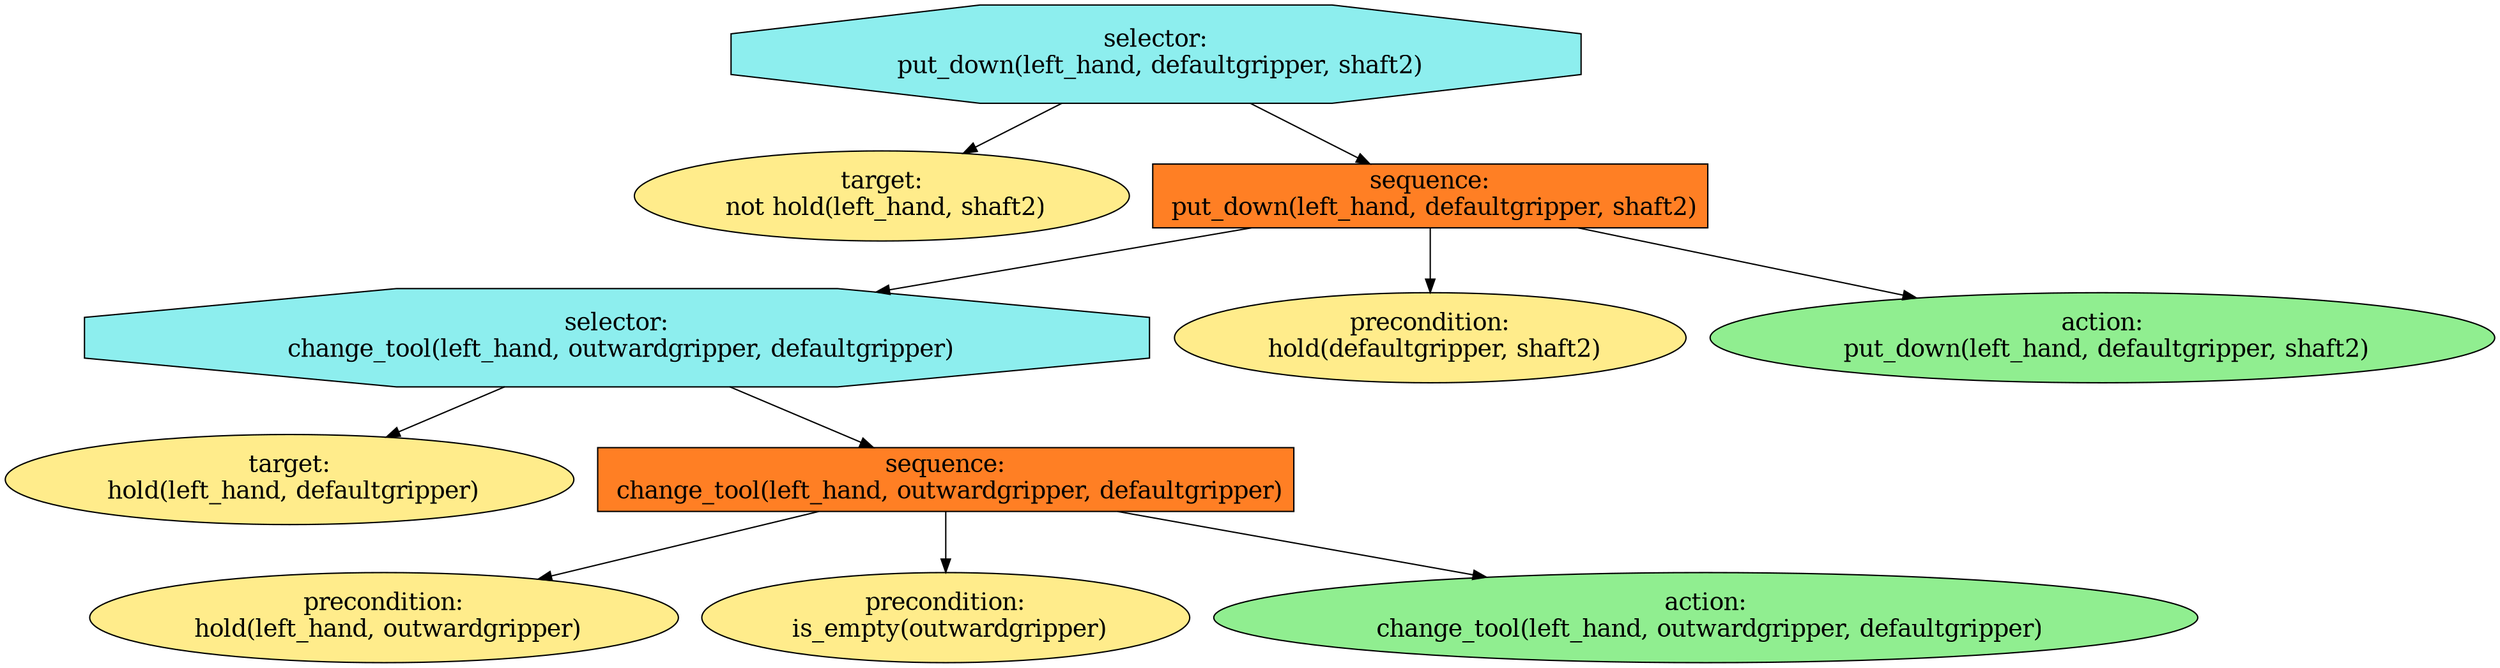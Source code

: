 digraph pastafarianism {
ordering=out;
graph [fontname="times-roman"];
node [fontname="times-roman"];
edge [fontname="times-roman"];
"selector:
 put_down(left_hand, defaultgripper, shaft2)" [fillcolor=darkslategray2, fontcolor=black, fontsize=18, label="selector:
 put_down(left_hand, defaultgripper, shaft2)", shape=octagon, style=filled];
"target:
 not hold(left_hand, shaft2)" [fillcolor=lightgoldenrod1, fontcolor=black, fontsize=18, label="target:
 not hold(left_hand, shaft2)", shape=ellipse, style=filled];
"selector:
 put_down(left_hand, defaultgripper, shaft2)" -> "target:
 not hold(left_hand, shaft2)";
"sequence:
 put_down(left_hand, defaultgripper, shaft2)" [fillcolor=chocolate1, fontcolor=black, fontsize=18, label="sequence:
 put_down(left_hand, defaultgripper, shaft2)", shape=box, style=filled];
"selector:
 put_down(left_hand, defaultgripper, shaft2)" -> "sequence:
 put_down(left_hand, defaultgripper, shaft2)";
"selector:
 change_tool(left_hand, outwardgripper, defaultgripper)" [fillcolor=darkslategray2, fontcolor=black, fontsize=18, label="selector:
 change_tool(left_hand, outwardgripper, defaultgripper)", shape=octagon, style=filled];
"sequence:
 put_down(left_hand, defaultgripper, shaft2)" -> "selector:
 change_tool(left_hand, outwardgripper, defaultgripper)";
"target:
 hold(left_hand, defaultgripper)" [fillcolor=lightgoldenrod1, fontcolor=black, fontsize=18, label="target:
 hold(left_hand, defaultgripper)", shape=ellipse, style=filled];
"selector:
 change_tool(left_hand, outwardgripper, defaultgripper)" -> "target:
 hold(left_hand, defaultgripper)";
"sequence:
 change_tool(left_hand, outwardgripper, defaultgripper)" [fillcolor=chocolate1, fontcolor=black, fontsize=18, label="sequence:
 change_tool(left_hand, outwardgripper, defaultgripper)", shape=box, style=filled];
"selector:
 change_tool(left_hand, outwardgripper, defaultgripper)" -> "sequence:
 change_tool(left_hand, outwardgripper, defaultgripper)";
"precondition:
 hold(left_hand, outwardgripper)" [fillcolor=lightgoldenrod1, fontcolor=black, fontsize=18, label="precondition:
 hold(left_hand, outwardgripper)", shape=ellipse, style=filled];
"sequence:
 change_tool(left_hand, outwardgripper, defaultgripper)" -> "precondition:
 hold(left_hand, outwardgripper)";
"precondition:
 is_empty(outwardgripper)" [fillcolor=lightgoldenrod1, fontcolor=black, fontsize=18, label="precondition:
 is_empty(outwardgripper)", shape=ellipse, style=filled];
"sequence:
 change_tool(left_hand, outwardgripper, defaultgripper)" -> "precondition:
 is_empty(outwardgripper)";
"action:
 change_tool(left_hand, outwardgripper, defaultgripper)" [fillcolor=lightgreen, fontcolor=black, fontsize=18, label="action:
 change_tool(left_hand, outwardgripper, defaultgripper)", shape=ellipse, style=filled];
"sequence:
 change_tool(left_hand, outwardgripper, defaultgripper)" -> "action:
 change_tool(left_hand, outwardgripper, defaultgripper)";
"precondition:
 hold(defaultgripper, shaft2)" [fillcolor=lightgoldenrod1, fontcolor=black, fontsize=18, label="precondition:
 hold(defaultgripper, shaft2)", shape=ellipse, style=filled];
"sequence:
 put_down(left_hand, defaultgripper, shaft2)" -> "precondition:
 hold(defaultgripper, shaft2)";
"action:
 put_down(left_hand, defaultgripper, shaft2)" [fillcolor=lightgreen, fontcolor=black, fontsize=18, label="action:
 put_down(left_hand, defaultgripper, shaft2)", shape=ellipse, style=filled];
"sequence:
 put_down(left_hand, defaultgripper, shaft2)" -> "action:
 put_down(left_hand, defaultgripper, shaft2)";
}
